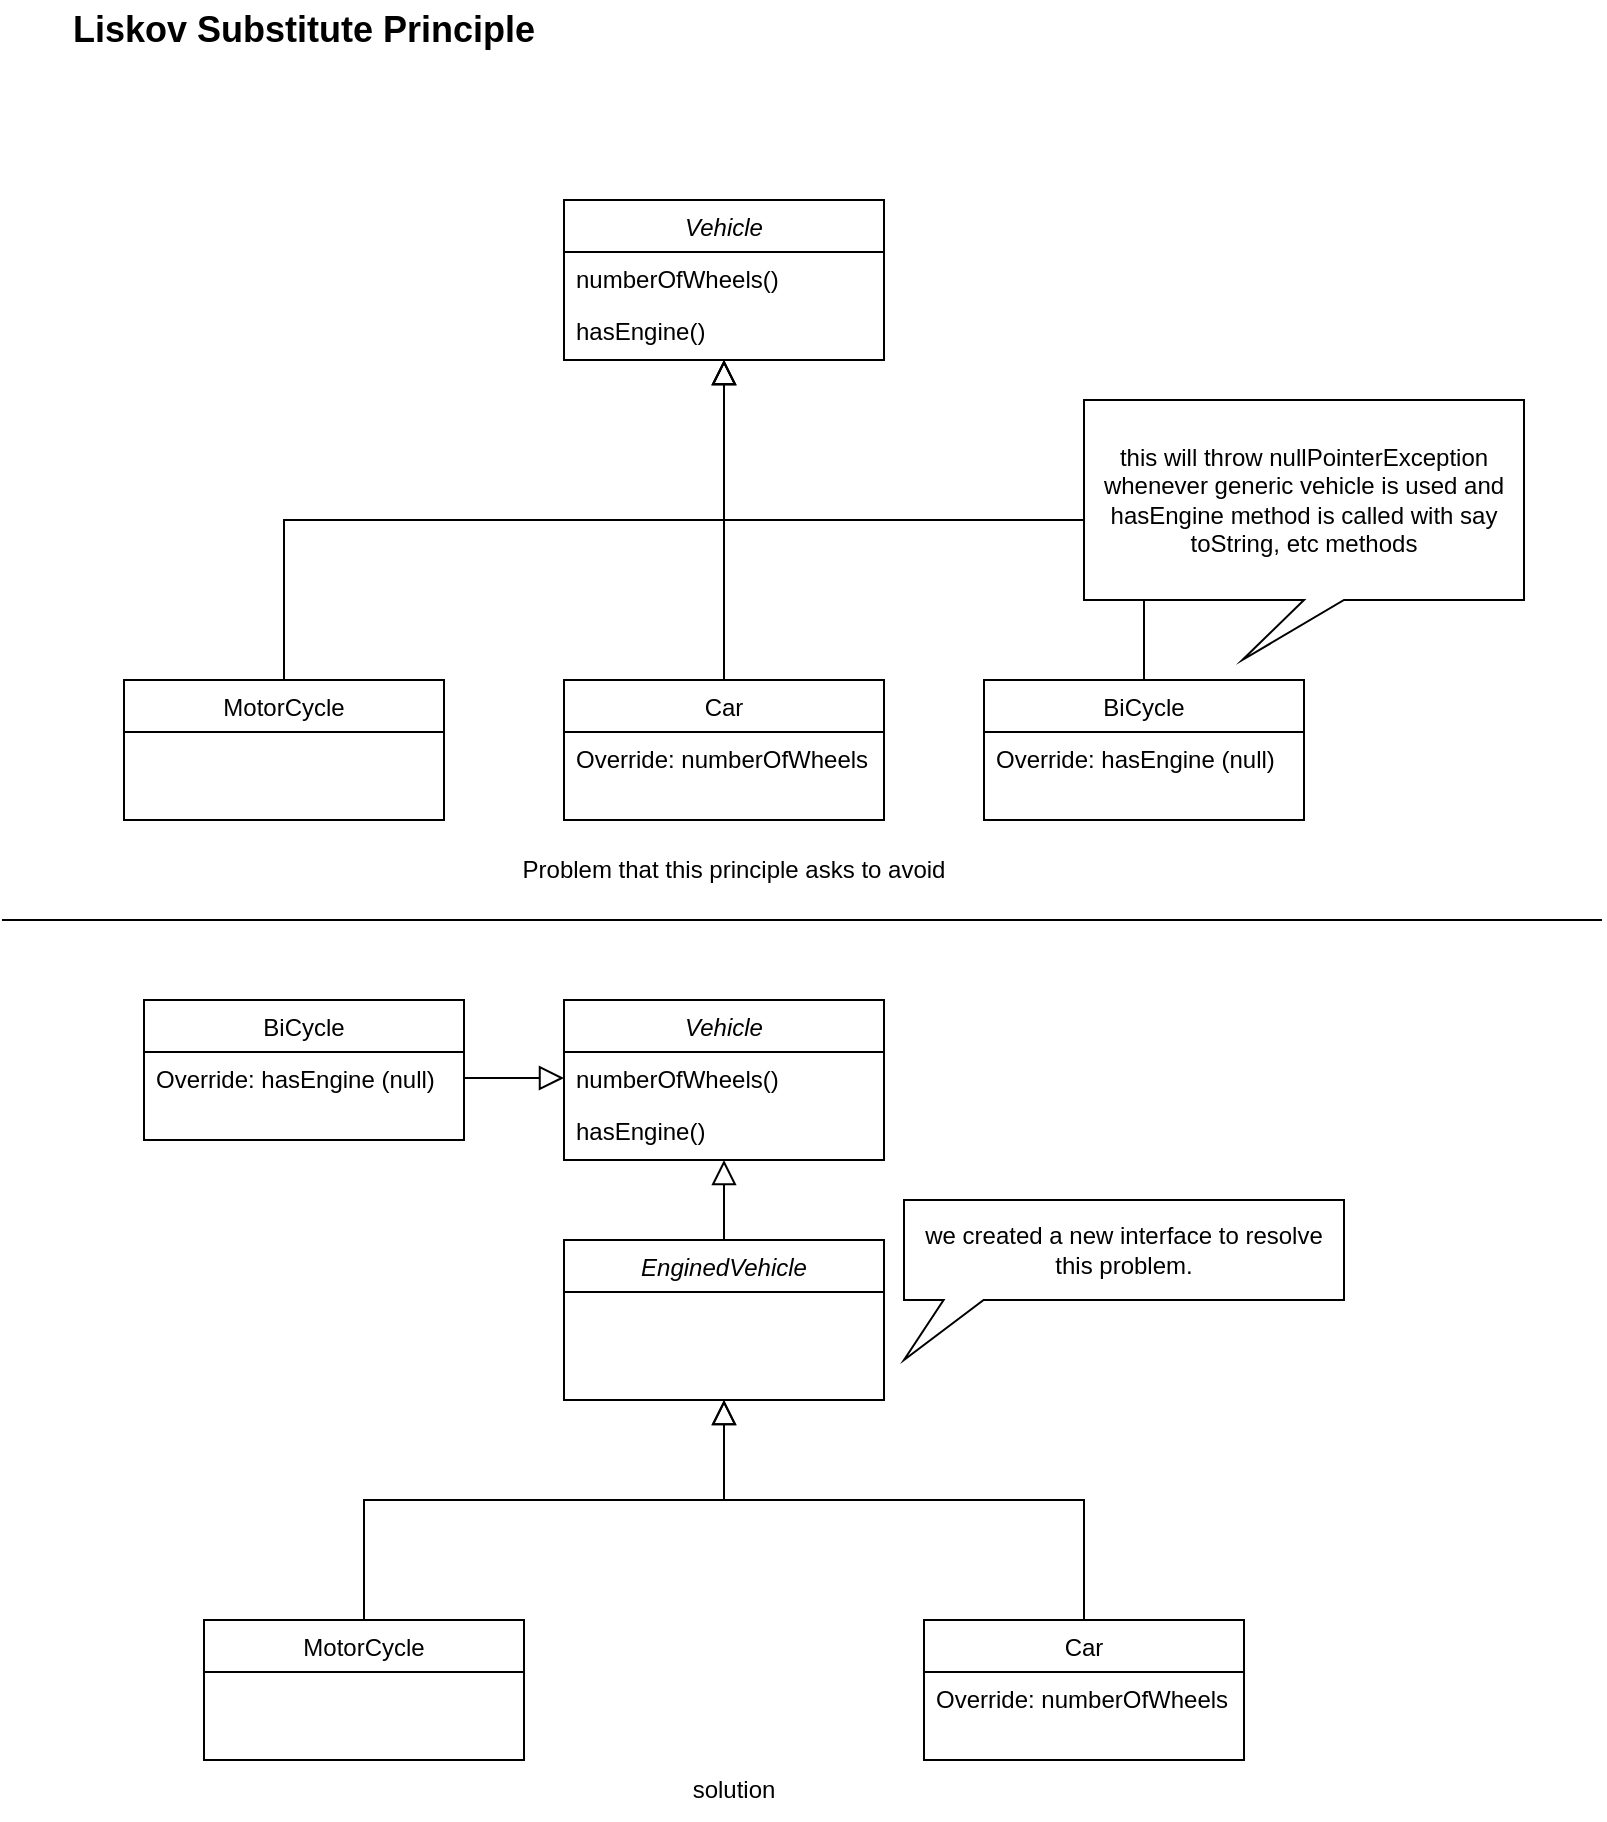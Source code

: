 <mxfile version="21.3.7" type="github">
  <diagram id="C5RBs43oDa-KdzZeNtuy" name="Page-1">
    <mxGraphModel dx="2791" dy="625" grid="1" gridSize="10" guides="1" tooltips="1" connect="1" arrows="1" fold="1" page="1" pageScale="1" pageWidth="827" pageHeight="1169" math="0" shadow="0">
      <root>
        <mxCell id="WIyWlLk6GJQsqaUBKTNV-0" />
        <mxCell id="WIyWlLk6GJQsqaUBKTNV-1" parent="WIyWlLk6GJQsqaUBKTNV-0" />
        <mxCell id="zkfFHV4jXpPFQw0GAbJ--0" value="Vehicle" style="swimlane;fontStyle=2;align=center;verticalAlign=top;childLayout=stackLayout;horizontal=1;startSize=26;horizontalStack=0;resizeParent=1;resizeLast=0;collapsible=1;marginBottom=0;rounded=0;shadow=0;strokeWidth=1;" parent="WIyWlLk6GJQsqaUBKTNV-1" vertex="1">
          <mxGeometry x="-1360" y="130" width="160" height="80" as="geometry">
            <mxRectangle x="230" y="140" width="160" height="26" as="alternateBounds" />
          </mxGeometry>
        </mxCell>
        <mxCell id="zkfFHV4jXpPFQw0GAbJ--1" value="numberOfWheels()" style="text;align=left;verticalAlign=top;spacingLeft=4;spacingRight=4;overflow=hidden;rotatable=0;points=[[0,0.5],[1,0.5]];portConstraint=eastwest;" parent="zkfFHV4jXpPFQw0GAbJ--0" vertex="1">
          <mxGeometry y="26" width="160" height="26" as="geometry" />
        </mxCell>
        <mxCell id="IoJPv8IpRhgCiVZJFqxa-0" value="hasEngine()" style="text;align=left;verticalAlign=top;spacingLeft=4;spacingRight=4;overflow=hidden;rotatable=0;points=[[0,0.5],[1,0.5]];portConstraint=eastwest;" vertex="1" parent="zkfFHV4jXpPFQw0GAbJ--0">
          <mxGeometry y="52" width="160" height="26" as="geometry" />
        </mxCell>
        <mxCell id="zkfFHV4jXpPFQw0GAbJ--6" value="MotorCycle" style="swimlane;fontStyle=0;align=center;verticalAlign=top;childLayout=stackLayout;horizontal=1;startSize=26;horizontalStack=0;resizeParent=1;resizeLast=0;collapsible=1;marginBottom=0;rounded=0;shadow=0;strokeWidth=1;" parent="WIyWlLk6GJQsqaUBKTNV-1" vertex="1">
          <mxGeometry x="-1580" y="370" width="160" height="70" as="geometry">
            <mxRectangle x="130" y="380" width="160" height="26" as="alternateBounds" />
          </mxGeometry>
        </mxCell>
        <mxCell id="zkfFHV4jXpPFQw0GAbJ--12" value="" style="endArrow=block;endSize=10;endFill=0;shadow=0;strokeWidth=1;rounded=0;edgeStyle=elbowEdgeStyle;elbow=vertical;" parent="WIyWlLk6GJQsqaUBKTNV-1" source="zkfFHV4jXpPFQw0GAbJ--6" target="zkfFHV4jXpPFQw0GAbJ--0" edge="1">
          <mxGeometry width="160" relative="1" as="geometry">
            <mxPoint x="-1500" y="213" as="sourcePoint" />
            <mxPoint x="-1500" y="213" as="targetPoint" />
          </mxGeometry>
        </mxCell>
        <mxCell id="zkfFHV4jXpPFQw0GAbJ--13" value="BiCycle" style="swimlane;fontStyle=0;align=center;verticalAlign=top;childLayout=stackLayout;horizontal=1;startSize=26;horizontalStack=0;resizeParent=1;resizeLast=0;collapsible=1;marginBottom=0;rounded=0;shadow=0;strokeWidth=1;" parent="WIyWlLk6GJQsqaUBKTNV-1" vertex="1">
          <mxGeometry x="-1150" y="370" width="160" height="70" as="geometry">
            <mxRectangle x="340" y="380" width="170" height="26" as="alternateBounds" />
          </mxGeometry>
        </mxCell>
        <mxCell id="zkfFHV4jXpPFQw0GAbJ--14" value="Override: hasEngine (null)" style="text;align=left;verticalAlign=top;spacingLeft=4;spacingRight=4;overflow=hidden;rotatable=0;points=[[0,0.5],[1,0.5]];portConstraint=eastwest;" parent="zkfFHV4jXpPFQw0GAbJ--13" vertex="1">
          <mxGeometry y="26" width="160" height="26" as="geometry" />
        </mxCell>
        <mxCell id="zkfFHV4jXpPFQw0GAbJ--16" value="" style="endArrow=block;endSize=10;endFill=0;shadow=0;strokeWidth=1;rounded=0;edgeStyle=elbowEdgeStyle;elbow=vertical;" parent="WIyWlLk6GJQsqaUBKTNV-1" source="zkfFHV4jXpPFQw0GAbJ--13" target="zkfFHV4jXpPFQw0GAbJ--0" edge="1">
          <mxGeometry width="160" relative="1" as="geometry">
            <mxPoint x="-1490" y="383" as="sourcePoint" />
            <mxPoint x="-1390" y="281" as="targetPoint" />
          </mxGeometry>
        </mxCell>
        <mxCell id="IoJPv8IpRhgCiVZJFqxa-1" value="Car" style="swimlane;fontStyle=0;align=center;verticalAlign=top;childLayout=stackLayout;horizontal=1;startSize=26;horizontalStack=0;resizeParent=1;resizeLast=0;collapsible=1;marginBottom=0;rounded=0;shadow=0;strokeWidth=1;" vertex="1" parent="WIyWlLk6GJQsqaUBKTNV-1">
          <mxGeometry x="-1360" y="370" width="160" height="70" as="geometry">
            <mxRectangle x="340" y="380" width="170" height="26" as="alternateBounds" />
          </mxGeometry>
        </mxCell>
        <mxCell id="IoJPv8IpRhgCiVZJFqxa-2" value="Override: numberOfWheels" style="text;align=left;verticalAlign=top;spacingLeft=4;spacingRight=4;overflow=hidden;rotatable=0;points=[[0,0.5],[1,0.5]];portConstraint=eastwest;" vertex="1" parent="IoJPv8IpRhgCiVZJFqxa-1">
          <mxGeometry y="26" width="160" height="26" as="geometry" />
        </mxCell>
        <mxCell id="IoJPv8IpRhgCiVZJFqxa-6" value="" style="endArrow=block;endSize=10;endFill=0;shadow=0;strokeWidth=1;rounded=0;edgeStyle=elbowEdgeStyle;elbow=vertical;exitX=0.5;exitY=0;exitDx=0;exitDy=0;" edge="1" parent="WIyWlLk6GJQsqaUBKTNV-1" source="IoJPv8IpRhgCiVZJFqxa-1">
          <mxGeometry width="160" relative="1" as="geometry">
            <mxPoint x="-1076" y="380" as="sourcePoint" />
            <mxPoint x="-1280" y="210" as="targetPoint" />
            <Array as="points">
              <mxPoint x="-1286" y="240" />
            </Array>
          </mxGeometry>
        </mxCell>
        <mxCell id="IoJPv8IpRhgCiVZJFqxa-9" value="this will throw nullPointerException whenever generic vehicle is used and hasEngine method is called with say toString, etc methods" style="shape=callout;whiteSpace=wrap;html=1;perimeter=calloutPerimeter;position2=0.36;" vertex="1" parent="WIyWlLk6GJQsqaUBKTNV-1">
          <mxGeometry x="-1100" y="230" width="220" height="130" as="geometry" />
        </mxCell>
        <mxCell id="IoJPv8IpRhgCiVZJFqxa-10" value="&lt;b&gt;&lt;font style=&quot;font-size: 18px;&quot;&gt;Liskov Substitute Principle&lt;/font&gt;&lt;/b&gt;" style="text;html=1;strokeColor=none;fillColor=none;align=center;verticalAlign=middle;whiteSpace=wrap;rounded=0;" vertex="1" parent="WIyWlLk6GJQsqaUBKTNV-1">
          <mxGeometry x="-1630" y="30" width="280" height="30" as="geometry" />
        </mxCell>
        <mxCell id="IoJPv8IpRhgCiVZJFqxa-11" value="Problem that this principle asks to avoid" style="text;html=1;strokeColor=none;fillColor=none;align=center;verticalAlign=middle;whiteSpace=wrap;rounded=0;" vertex="1" parent="WIyWlLk6GJQsqaUBKTNV-1">
          <mxGeometry x="-1410" y="450" width="270" height="30" as="geometry" />
        </mxCell>
        <mxCell id="IoJPv8IpRhgCiVZJFqxa-13" value="Vehicle" style="swimlane;fontStyle=2;align=center;verticalAlign=top;childLayout=stackLayout;horizontal=1;startSize=26;horizontalStack=0;resizeParent=1;resizeLast=0;collapsible=1;marginBottom=0;rounded=0;shadow=0;strokeWidth=1;" vertex="1" parent="WIyWlLk6GJQsqaUBKTNV-1">
          <mxGeometry x="-1360" y="530" width="160" height="80" as="geometry">
            <mxRectangle x="230" y="140" width="160" height="26" as="alternateBounds" />
          </mxGeometry>
        </mxCell>
        <mxCell id="IoJPv8IpRhgCiVZJFqxa-14" value="numberOfWheels()" style="text;align=left;verticalAlign=top;spacingLeft=4;spacingRight=4;overflow=hidden;rotatable=0;points=[[0,0.5],[1,0.5]];portConstraint=eastwest;" vertex="1" parent="IoJPv8IpRhgCiVZJFqxa-13">
          <mxGeometry y="26" width="160" height="26" as="geometry" />
        </mxCell>
        <mxCell id="IoJPv8IpRhgCiVZJFqxa-15" value="hasEngine()" style="text;align=left;verticalAlign=top;spacingLeft=4;spacingRight=4;overflow=hidden;rotatable=0;points=[[0,0.5],[1,0.5]];portConstraint=eastwest;" vertex="1" parent="IoJPv8IpRhgCiVZJFqxa-13">
          <mxGeometry y="52" width="160" height="26" as="geometry" />
        </mxCell>
        <mxCell id="IoJPv8IpRhgCiVZJFqxa-16" value="MotorCycle" style="swimlane;fontStyle=0;align=center;verticalAlign=top;childLayout=stackLayout;horizontal=1;startSize=26;horizontalStack=0;resizeParent=1;resizeLast=0;collapsible=1;marginBottom=0;rounded=0;shadow=0;strokeWidth=1;" vertex="1" parent="WIyWlLk6GJQsqaUBKTNV-1">
          <mxGeometry x="-1540" y="840" width="160" height="70" as="geometry">
            <mxRectangle x="130" y="380" width="160" height="26" as="alternateBounds" />
          </mxGeometry>
        </mxCell>
        <mxCell id="IoJPv8IpRhgCiVZJFqxa-17" value="" style="endArrow=block;endSize=10;endFill=0;shadow=0;strokeWidth=1;rounded=0;edgeStyle=elbowEdgeStyle;elbow=vertical;entryX=0.5;entryY=1;entryDx=0;entryDy=0;exitX=0.5;exitY=0;exitDx=0;exitDy=0;" edge="1" parent="WIyWlLk6GJQsqaUBKTNV-1" source="IoJPv8IpRhgCiVZJFqxa-16" target="IoJPv8IpRhgCiVZJFqxa-30">
          <mxGeometry width="160" relative="1" as="geometry">
            <mxPoint x="-1500" y="613" as="sourcePoint" />
            <mxPoint x="-1500" y="613" as="targetPoint" />
            <Array as="points">
              <mxPoint x="-1390" y="780" />
            </Array>
          </mxGeometry>
        </mxCell>
        <mxCell id="IoJPv8IpRhgCiVZJFqxa-18" value="BiCycle" style="swimlane;fontStyle=0;align=center;verticalAlign=top;childLayout=stackLayout;horizontal=1;startSize=26;horizontalStack=0;resizeParent=1;resizeLast=0;collapsible=1;marginBottom=0;rounded=0;shadow=0;strokeWidth=1;" vertex="1" parent="WIyWlLk6GJQsqaUBKTNV-1">
          <mxGeometry x="-1570" y="530" width="160" height="70" as="geometry">
            <mxRectangle x="340" y="380" width="170" height="26" as="alternateBounds" />
          </mxGeometry>
        </mxCell>
        <mxCell id="IoJPv8IpRhgCiVZJFqxa-19" value="Override: hasEngine (null)" style="text;align=left;verticalAlign=top;spacingLeft=4;spacingRight=4;overflow=hidden;rotatable=0;points=[[0,0.5],[1,0.5]];portConstraint=eastwest;" vertex="1" parent="IoJPv8IpRhgCiVZJFqxa-18">
          <mxGeometry y="26" width="160" height="26" as="geometry" />
        </mxCell>
        <mxCell id="IoJPv8IpRhgCiVZJFqxa-20" value="" style="endArrow=block;endSize=10;endFill=0;shadow=0;strokeWidth=1;rounded=0;edgeStyle=elbowEdgeStyle;elbow=vertical;entryX=0;entryY=0.5;entryDx=0;entryDy=0;" edge="1" parent="WIyWlLk6GJQsqaUBKTNV-1" source="IoJPv8IpRhgCiVZJFqxa-18" target="IoJPv8IpRhgCiVZJFqxa-14">
          <mxGeometry width="160" relative="1" as="geometry">
            <mxPoint x="-1490" y="783" as="sourcePoint" />
            <mxPoint x="-1390" y="681" as="targetPoint" />
            <Array as="points" />
          </mxGeometry>
        </mxCell>
        <mxCell id="IoJPv8IpRhgCiVZJFqxa-21" value="Car" style="swimlane;fontStyle=0;align=center;verticalAlign=top;childLayout=stackLayout;horizontal=1;startSize=26;horizontalStack=0;resizeParent=1;resizeLast=0;collapsible=1;marginBottom=0;rounded=0;shadow=0;strokeWidth=1;" vertex="1" parent="WIyWlLk6GJQsqaUBKTNV-1">
          <mxGeometry x="-1180" y="840" width="160" height="70" as="geometry">
            <mxRectangle x="340" y="380" width="170" height="26" as="alternateBounds" />
          </mxGeometry>
        </mxCell>
        <mxCell id="IoJPv8IpRhgCiVZJFqxa-22" value="Override: numberOfWheels" style="text;align=left;verticalAlign=top;spacingLeft=4;spacingRight=4;overflow=hidden;rotatable=0;points=[[0,0.5],[1,0.5]];portConstraint=eastwest;" vertex="1" parent="IoJPv8IpRhgCiVZJFqxa-21">
          <mxGeometry y="26" width="160" height="26" as="geometry" />
        </mxCell>
        <mxCell id="IoJPv8IpRhgCiVZJFqxa-23" value="" style="endArrow=block;endSize=10;endFill=0;shadow=0;strokeWidth=1;rounded=0;edgeStyle=elbowEdgeStyle;elbow=vertical;exitX=0.5;exitY=0;exitDx=0;exitDy=0;entryX=0.5;entryY=1;entryDx=0;entryDy=0;" edge="1" parent="WIyWlLk6GJQsqaUBKTNV-1" source="IoJPv8IpRhgCiVZJFqxa-21" target="IoJPv8IpRhgCiVZJFqxa-30">
          <mxGeometry width="160" relative="1" as="geometry">
            <mxPoint x="-1076" y="780" as="sourcePoint" />
            <mxPoint x="-1280" y="610" as="targetPoint" />
            <Array as="points">
              <mxPoint x="-1190" y="780" />
            </Array>
          </mxGeometry>
        </mxCell>
        <mxCell id="IoJPv8IpRhgCiVZJFqxa-25" value="solution" style="text;html=1;strokeColor=none;fillColor=none;align=center;verticalAlign=middle;whiteSpace=wrap;rounded=0;" vertex="1" parent="WIyWlLk6GJQsqaUBKTNV-1">
          <mxGeometry x="-1410" y="910" width="270" height="30" as="geometry" />
        </mxCell>
        <mxCell id="IoJPv8IpRhgCiVZJFqxa-30" value="EnginedVehicle" style="swimlane;fontStyle=2;align=center;verticalAlign=top;childLayout=stackLayout;horizontal=1;startSize=26;horizontalStack=0;resizeParent=1;resizeLast=0;collapsible=1;marginBottom=0;rounded=0;shadow=0;strokeWidth=1;" vertex="1" parent="WIyWlLk6GJQsqaUBKTNV-1">
          <mxGeometry x="-1360" y="650" width="160" height="80" as="geometry">
            <mxRectangle x="230" y="140" width="160" height="26" as="alternateBounds" />
          </mxGeometry>
        </mxCell>
        <mxCell id="IoJPv8IpRhgCiVZJFqxa-33" value="" style="endArrow=block;endSize=10;endFill=0;shadow=0;strokeWidth=1;rounded=0;edgeStyle=elbowEdgeStyle;elbow=vertical;entryX=0.5;entryY=1;entryDx=0;entryDy=0;" edge="1" parent="WIyWlLk6GJQsqaUBKTNV-1" target="IoJPv8IpRhgCiVZJFqxa-13">
          <mxGeometry width="160" relative="1" as="geometry">
            <mxPoint x="-1280" y="650" as="sourcePoint" />
            <mxPoint x="-1270" y="620" as="targetPoint" />
            <Array as="points" />
          </mxGeometry>
        </mxCell>
        <mxCell id="IoJPv8IpRhgCiVZJFqxa-34" value="we created a new interface to resolve this problem." style="shape=callout;whiteSpace=wrap;html=1;perimeter=calloutPerimeter;position2=0;size=30;position=0.09;base=20;" vertex="1" parent="WIyWlLk6GJQsqaUBKTNV-1">
          <mxGeometry x="-1190" y="630" width="220" height="80" as="geometry" />
        </mxCell>
        <mxCell id="IoJPv8IpRhgCiVZJFqxa-35" value="" style="endArrow=none;html=1;rounded=0;" edge="1" parent="WIyWlLk6GJQsqaUBKTNV-1">
          <mxGeometry width="50" height="50" relative="1" as="geometry">
            <mxPoint x="-1641" y="490" as="sourcePoint" />
            <mxPoint x="-841" y="490" as="targetPoint" />
          </mxGeometry>
        </mxCell>
      </root>
    </mxGraphModel>
  </diagram>
</mxfile>
